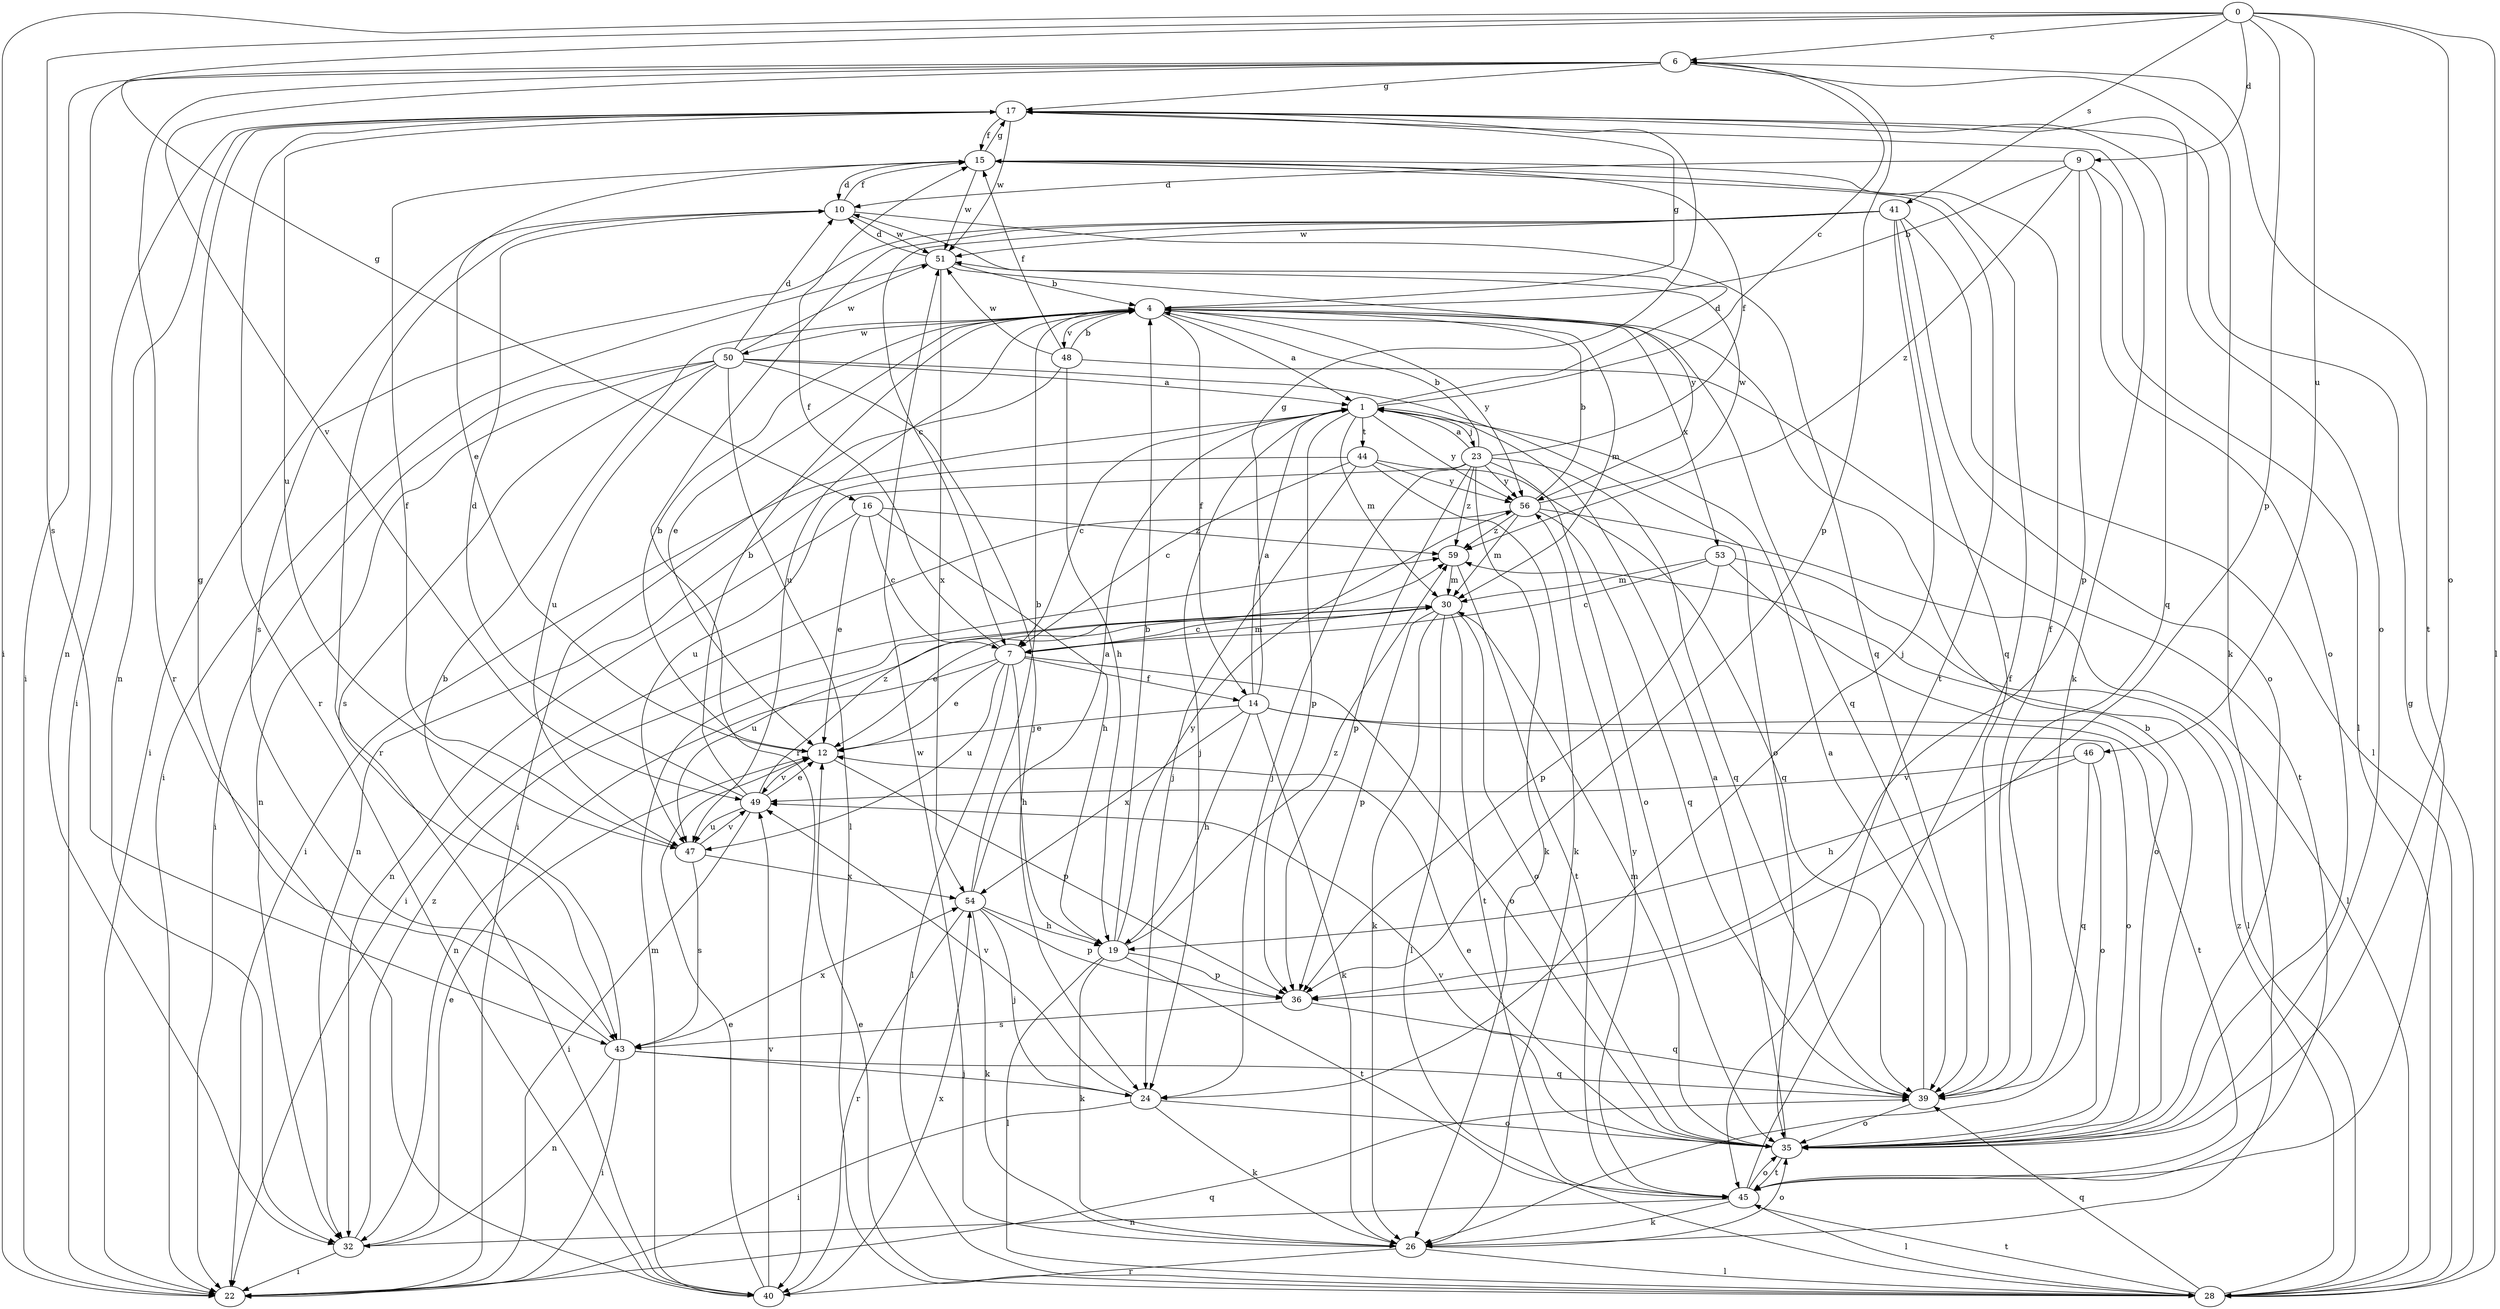 strict digraph  {
0;
1;
4;
6;
7;
9;
10;
12;
14;
15;
16;
17;
19;
22;
23;
24;
26;
28;
30;
32;
35;
36;
39;
40;
41;
43;
44;
45;
46;
47;
48;
49;
50;
51;
53;
54;
56;
59;
0 -> 6  [label=c];
0 -> 9  [label=d];
0 -> 16  [label=g];
0 -> 22  [label=i];
0 -> 28  [label=l];
0 -> 35  [label=o];
0 -> 36  [label=p];
0 -> 41  [label=s];
0 -> 43  [label=s];
0 -> 46  [label=u];
1 -> 6  [label=c];
1 -> 7  [label=c];
1 -> 10  [label=d];
1 -> 22  [label=i];
1 -> 23  [label=j];
1 -> 24  [label=j];
1 -> 30  [label=m];
1 -> 36  [label=p];
1 -> 44  [label=t];
1 -> 56  [label=y];
4 -> 1  [label=a];
4 -> 12  [label=e];
4 -> 14  [label=f];
4 -> 17  [label=g];
4 -> 30  [label=m];
4 -> 39  [label=q];
4 -> 47  [label=u];
4 -> 48  [label=v];
4 -> 50  [label=w];
4 -> 53  [label=x];
4 -> 56  [label=y];
6 -> 17  [label=g];
6 -> 22  [label=i];
6 -> 26  [label=k];
6 -> 32  [label=n];
6 -> 36  [label=p];
6 -> 40  [label=r];
6 -> 45  [label=t];
6 -> 49  [label=v];
7 -> 12  [label=e];
7 -> 14  [label=f];
7 -> 15  [label=f];
7 -> 19  [label=h];
7 -> 28  [label=l];
7 -> 30  [label=m];
7 -> 32  [label=n];
7 -> 35  [label=o];
7 -> 47  [label=u];
9 -> 4  [label=b];
9 -> 10  [label=d];
9 -> 28  [label=l];
9 -> 35  [label=o];
9 -> 36  [label=p];
9 -> 59  [label=z];
10 -> 15  [label=f];
10 -> 22  [label=i];
10 -> 39  [label=q];
10 -> 40  [label=r];
10 -> 51  [label=w];
12 -> 4  [label=b];
12 -> 36  [label=p];
12 -> 49  [label=v];
14 -> 1  [label=a];
14 -> 12  [label=e];
14 -> 17  [label=g];
14 -> 19  [label=h];
14 -> 26  [label=k];
14 -> 35  [label=o];
14 -> 45  [label=t];
14 -> 54  [label=x];
15 -> 10  [label=d];
15 -> 12  [label=e];
15 -> 17  [label=g];
15 -> 45  [label=t];
15 -> 51  [label=w];
16 -> 7  [label=c];
16 -> 12  [label=e];
16 -> 19  [label=h];
16 -> 32  [label=n];
16 -> 59  [label=z];
17 -> 15  [label=f];
17 -> 22  [label=i];
17 -> 26  [label=k];
17 -> 32  [label=n];
17 -> 35  [label=o];
17 -> 39  [label=q];
17 -> 40  [label=r];
17 -> 47  [label=u];
17 -> 51  [label=w];
19 -> 4  [label=b];
19 -> 26  [label=k];
19 -> 28  [label=l];
19 -> 36  [label=p];
19 -> 45  [label=t];
19 -> 56  [label=y];
19 -> 59  [label=z];
22 -> 39  [label=q];
23 -> 1  [label=a];
23 -> 4  [label=b];
23 -> 15  [label=f];
23 -> 24  [label=j];
23 -> 26  [label=k];
23 -> 35  [label=o];
23 -> 36  [label=p];
23 -> 39  [label=q];
23 -> 47  [label=u];
23 -> 56  [label=y];
23 -> 59  [label=z];
24 -> 22  [label=i];
24 -> 26  [label=k];
24 -> 35  [label=o];
24 -> 49  [label=v];
26 -> 28  [label=l];
26 -> 35  [label=o];
26 -> 40  [label=r];
26 -> 51  [label=w];
28 -> 12  [label=e];
28 -> 17  [label=g];
28 -> 39  [label=q];
28 -> 45  [label=t];
28 -> 59  [label=z];
30 -> 7  [label=c];
30 -> 12  [label=e];
30 -> 26  [label=k];
30 -> 28  [label=l];
30 -> 35  [label=o];
30 -> 36  [label=p];
30 -> 45  [label=t];
30 -> 47  [label=u];
32 -> 12  [label=e];
32 -> 22  [label=i];
32 -> 59  [label=z];
35 -> 1  [label=a];
35 -> 4  [label=b];
35 -> 12  [label=e];
35 -> 30  [label=m];
35 -> 45  [label=t];
35 -> 49  [label=v];
36 -> 39  [label=q];
36 -> 43  [label=s];
39 -> 1  [label=a];
39 -> 15  [label=f];
39 -> 35  [label=o];
40 -> 12  [label=e];
40 -> 30  [label=m];
40 -> 49  [label=v];
40 -> 54  [label=x];
41 -> 7  [label=c];
41 -> 24  [label=j];
41 -> 28  [label=l];
41 -> 35  [label=o];
41 -> 39  [label=q];
41 -> 40  [label=r];
41 -> 43  [label=s];
41 -> 51  [label=w];
43 -> 4  [label=b];
43 -> 17  [label=g];
43 -> 22  [label=i];
43 -> 24  [label=j];
43 -> 32  [label=n];
43 -> 39  [label=q];
43 -> 54  [label=x];
44 -> 7  [label=c];
44 -> 24  [label=j];
44 -> 26  [label=k];
44 -> 32  [label=n];
44 -> 39  [label=q];
44 -> 56  [label=y];
45 -> 15  [label=f];
45 -> 26  [label=k];
45 -> 28  [label=l];
45 -> 32  [label=n];
45 -> 35  [label=o];
45 -> 56  [label=y];
46 -> 19  [label=h];
46 -> 35  [label=o];
46 -> 39  [label=q];
46 -> 49  [label=v];
47 -> 15  [label=f];
47 -> 43  [label=s];
47 -> 49  [label=v];
47 -> 54  [label=x];
48 -> 4  [label=b];
48 -> 15  [label=f];
48 -> 19  [label=h];
48 -> 22  [label=i];
48 -> 45  [label=t];
48 -> 51  [label=w];
49 -> 4  [label=b];
49 -> 10  [label=d];
49 -> 12  [label=e];
49 -> 22  [label=i];
49 -> 47  [label=u];
49 -> 59  [label=z];
50 -> 1  [label=a];
50 -> 10  [label=d];
50 -> 22  [label=i];
50 -> 24  [label=j];
50 -> 28  [label=l];
50 -> 32  [label=n];
50 -> 35  [label=o];
50 -> 43  [label=s];
50 -> 47  [label=u];
50 -> 51  [label=w];
51 -> 4  [label=b];
51 -> 10  [label=d];
51 -> 22  [label=i];
51 -> 54  [label=x];
51 -> 56  [label=y];
53 -> 7  [label=c];
53 -> 28  [label=l];
53 -> 30  [label=m];
53 -> 35  [label=o];
53 -> 36  [label=p];
54 -> 1  [label=a];
54 -> 4  [label=b];
54 -> 19  [label=h];
54 -> 24  [label=j];
54 -> 26  [label=k];
54 -> 36  [label=p];
54 -> 40  [label=r];
56 -> 4  [label=b];
56 -> 22  [label=i];
56 -> 28  [label=l];
56 -> 30  [label=m];
56 -> 39  [label=q];
56 -> 51  [label=w];
56 -> 59  [label=z];
59 -> 30  [label=m];
59 -> 45  [label=t];
}
